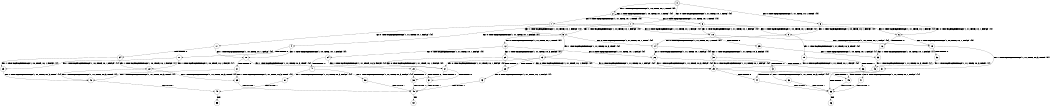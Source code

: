 digraph BCG {
size = "7, 10.5";
center = TRUE;
node [shape = circle];
0 [peripheries = 2];
0 -> 1 [label = "EX !0 !ATOMIC_EXCH_BRANCH (1, +1, TRUE, +0, 1, TRUE) !{0}"];
0 -> 2 [label = "EX !1 !ATOMIC_EXCH_BRANCH (1, +0, TRUE, +0, 1, TRUE) !{0}"];
0 -> 3 [label = "EX !0 !ATOMIC_EXCH_BRANCH (1, +1, TRUE, +0, 1, TRUE) !{0}"];
1 -> 4 [label = "EX !0 !ATOMIC_EXCH_BRANCH (1, +1, TRUE, +0, 1, FALSE) !{0}"];
1 -> 5 [label = "EX !1 !ATOMIC_EXCH_BRANCH (1, +0, TRUE, +0, 1, FALSE) !{0}"];
1 -> 6 [label = "EX !0 !ATOMIC_EXCH_BRANCH (1, +1, TRUE, +0, 1, FALSE) !{0}"];
2 -> 2 [label = "EX !1 !ATOMIC_EXCH_BRANCH (1, +0, TRUE, +0, 1, TRUE) !{0}"];
2 -> 7 [label = "EX !0 !ATOMIC_EXCH_BRANCH (1, +1, TRUE, +0, 1, TRUE) !{0}"];
2 -> 8 [label = "EX !0 !ATOMIC_EXCH_BRANCH (1, +1, TRUE, +0, 1, TRUE) !{0}"];
3 -> 9 [label = "EX !1 !ATOMIC_EXCH_BRANCH (1, +0, TRUE, +0, 1, FALSE) !{0}"];
3 -> 6 [label = "EX !0 !ATOMIC_EXCH_BRANCH (1, +1, TRUE, +0, 1, FALSE) !{0}"];
4 -> 10 [label = "EX !1 !ATOMIC_EXCH_BRANCH (1, +0, TRUE, +0, 1, FALSE) !{0}"];
4 -> 11 [label = "TERMINATE !0"];
5 -> 12 [label = "EX !0 !ATOMIC_EXCH_BRANCH (1, +1, TRUE, +0, 1, TRUE) !{0}"];
5 -> 13 [label = "EX !1 !ATOMIC_EXCH_BRANCH (1, +1, TRUE, +0, 3, TRUE) !{0}"];
5 -> 14 [label = "EX !0 !ATOMIC_EXCH_BRANCH (1, +1, TRUE, +0, 1, TRUE) !{0}"];
6 -> 15 [label = "EX !1 !ATOMIC_EXCH_BRANCH (1, +0, TRUE, +0, 1, FALSE) !{0}"];
6 -> 16 [label = "TERMINATE !0"];
7 -> 17 [label = "EX !0 !ATOMIC_EXCH_BRANCH (1, +1, TRUE, +0, 1, FALSE) !{0}"];
7 -> 5 [label = "EX !1 !ATOMIC_EXCH_BRANCH (1, +0, TRUE, +0, 1, FALSE) !{0}"];
7 -> 18 [label = "EX !0 !ATOMIC_EXCH_BRANCH (1, +1, TRUE, +0, 1, FALSE) !{0}"];
8 -> 9 [label = "EX !1 !ATOMIC_EXCH_BRANCH (1, +0, TRUE, +0, 1, FALSE) !{0}"];
8 -> 18 [label = "EX !0 !ATOMIC_EXCH_BRANCH (1, +1, TRUE, +0, 1, FALSE) !{0}"];
9 -> 19 [label = "EX !1 !ATOMIC_EXCH_BRANCH (1, +1, TRUE, +0, 3, TRUE) !{0}"];
9 -> 14 [label = "EX !0 !ATOMIC_EXCH_BRANCH (1, +1, TRUE, +0, 1, TRUE) !{0}"];
10 -> 20 [label = "EX !1 !ATOMIC_EXCH_BRANCH (1, +1, TRUE, +0, 3, TRUE) !{0}"];
10 -> 21 [label = "TERMINATE !0"];
11 -> 22 [label = "EX !1 !ATOMIC_EXCH_BRANCH (1, +0, TRUE, +0, 1, FALSE) !{1}"];
11 -> 23 [label = "EX !1 !ATOMIC_EXCH_BRANCH (1, +0, TRUE, +0, 1, FALSE) !{1}"];
12 -> 24 [label = "EX !0 !ATOMIC_EXCH_BRANCH (1, +1, TRUE, +0, 1, FALSE) !{0}"];
12 -> 25 [label = "EX !1 !ATOMIC_EXCH_BRANCH (1, +1, TRUE, +0, 3, FALSE) !{0}"];
12 -> 26 [label = "EX !0 !ATOMIC_EXCH_BRANCH (1, +1, TRUE, +0, 1, FALSE) !{0}"];
13 -> 27 [label = "EX !0 !ATOMIC_EXCH_BRANCH (1, +1, TRUE, +0, 1, FALSE) !{0}"];
13 -> 28 [label = "TERMINATE !1"];
13 -> 29 [label = "EX !0 !ATOMIC_EXCH_BRANCH (1, +1, TRUE, +0, 1, FALSE) !{0}"];
14 -> 30 [label = "EX !1 !ATOMIC_EXCH_BRANCH (1, +1, TRUE, +0, 3, FALSE) !{0}"];
14 -> 26 [label = "EX !0 !ATOMIC_EXCH_BRANCH (1, +1, TRUE, +0, 1, FALSE) !{0}"];
15 -> 31 [label = "EX !1 !ATOMIC_EXCH_BRANCH (1, +1, TRUE, +0, 3, TRUE) !{0}"];
15 -> 32 [label = "TERMINATE !0"];
16 -> 33 [label = "EX !1 !ATOMIC_EXCH_BRANCH (1, +0, TRUE, +0, 1, FALSE) !{1}"];
17 -> 10 [label = "EX !1 !ATOMIC_EXCH_BRANCH (1, +0, TRUE, +0, 1, FALSE) !{0}"];
17 -> 34 [label = "TERMINATE !0"];
18 -> 15 [label = "EX !1 !ATOMIC_EXCH_BRANCH (1, +0, TRUE, +0, 1, FALSE) !{0}"];
18 -> 35 [label = "TERMINATE !0"];
19 -> 36 [label = "TERMINATE !1"];
19 -> 29 [label = "EX !0 !ATOMIC_EXCH_BRANCH (1, +1, TRUE, +0, 1, FALSE) !{0}"];
20 -> 37 [label = "TERMINATE !0"];
20 -> 38 [label = "TERMINATE !1"];
21 -> 39 [label = "EX !1 !ATOMIC_EXCH_BRANCH (1, +1, TRUE, +0, 3, TRUE) !{1}"];
21 -> 40 [label = "EX !1 !ATOMIC_EXCH_BRANCH (1, +1, TRUE, +0, 3, TRUE) !{1}"];
22 -> 39 [label = "EX !1 !ATOMIC_EXCH_BRANCH (1, +1, TRUE, +0, 3, TRUE) !{1}"];
22 -> 40 [label = "EX !1 !ATOMIC_EXCH_BRANCH (1, +1, TRUE, +0, 3, TRUE) !{1}"];
23 -> 40 [label = "EX !1 !ATOMIC_EXCH_BRANCH (1, +1, TRUE, +0, 3, TRUE) !{1}"];
24 -> 27 [label = "EX !1 !ATOMIC_EXCH_BRANCH (1, +1, TRUE, +0, 3, FALSE) !{0}"];
24 -> 41 [label = "TERMINATE !0"];
25 -> 27 [label = "EX !0 !ATOMIC_EXCH_BRANCH (1, +1, TRUE, +0, 1, FALSE) !{0}"];
25 -> 28 [label = "TERMINATE !1"];
25 -> 29 [label = "EX !0 !ATOMIC_EXCH_BRANCH (1, +1, TRUE, +0, 1, FALSE) !{0}"];
26 -> 29 [label = "EX !1 !ATOMIC_EXCH_BRANCH (1, +1, TRUE, +0, 3, FALSE) !{0}"];
26 -> 42 [label = "TERMINATE !0"];
27 -> 37 [label = "TERMINATE !0"];
27 -> 38 [label = "TERMINATE !1"];
28 -> 43 [label = "EX !0 !ATOMIC_EXCH_BRANCH (1, +1, TRUE, +0, 1, FALSE) !{1}"];
29 -> 44 [label = "TERMINATE !0"];
29 -> 45 [label = "TERMINATE !1"];
30 -> 36 [label = "TERMINATE !1"];
30 -> 29 [label = "EX !0 !ATOMIC_EXCH_BRANCH (1, +1, TRUE, +0, 1, FALSE) !{0}"];
31 -> 44 [label = "TERMINATE !0"];
31 -> 45 [label = "TERMINATE !1"];
32 -> 46 [label = "EX !1 !ATOMIC_EXCH_BRANCH (1, +1, TRUE, +0, 3, TRUE) !{1}"];
33 -> 46 [label = "EX !1 !ATOMIC_EXCH_BRANCH (1, +1, TRUE, +0, 3, TRUE) !{1}"];
34 -> 22 [label = "EX !1 !ATOMIC_EXCH_BRANCH (1, +0, TRUE, +0, 1, FALSE) !{1}"];
34 -> 23 [label = "EX !1 !ATOMIC_EXCH_BRANCH (1, +0, TRUE, +0, 1, FALSE) !{1}"];
35 -> 33 [label = "EX !1 !ATOMIC_EXCH_BRANCH (1, +0, TRUE, +0, 1, FALSE) !{1}"];
36 -> 47 [label = "EX !0 !ATOMIC_EXCH_BRANCH (1, +1, TRUE, +0, 1, FALSE) !{1}"];
37 -> 48 [label = "TERMINATE !1"];
38 -> 48 [label = "TERMINATE !0"];
39 -> 48 [label = "TERMINATE !1"];
40 -> 49 [label = "TERMINATE !1"];
41 -> 50 [label = "EX !1 !ATOMIC_EXCH_BRANCH (1, +1, TRUE, +0, 3, FALSE) !{1}"];
41 -> 51 [label = "EX !1 !ATOMIC_EXCH_BRANCH (1, +1, TRUE, +0, 3, FALSE) !{1}"];
42 -> 52 [label = "EX !1 !ATOMIC_EXCH_BRANCH (1, +1, TRUE, +0, 3, FALSE) !{1}"];
43 -> 48 [label = "TERMINATE !0"];
44 -> 53 [label = "TERMINATE !1"];
45 -> 53 [label = "TERMINATE !0"];
46 -> 53 [label = "TERMINATE !1"];
47 -> 53 [label = "TERMINATE !0"];
48 -> 54 [label = "exit"];
49 -> 55 [label = "exit"];
50 -> 48 [label = "TERMINATE !1"];
51 -> 49 [label = "TERMINATE !1"];
52 -> 53 [label = "TERMINATE !1"];
53 -> 56 [label = "exit"];
}
